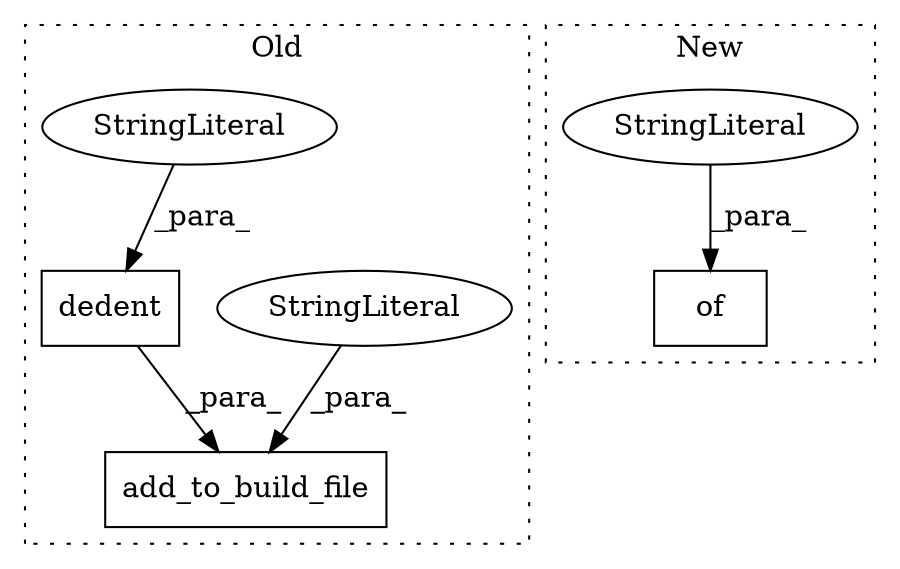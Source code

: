 digraph G {
subgraph cluster0 {
1 [label="add_to_build_file" a="32" s="9902,10130" l="18,1" shape="box"];
4 [label="StringLiteral" a="45" s="9920" l="7" shape="ellipse"];
5 [label="dedent" a="32" s="9928,10129" l="7,1" shape="box"];
6 [label="StringLiteral" a="45" s="9935" l="194" shape="ellipse"];
label = "Old";
style="dotted";
}
subgraph cluster1 {
2 [label="of" a="32" s="8577,8618" l="3,1" shape="box"];
3 [label="StringLiteral" a="45" s="8613" l="5" shape="ellipse"];
label = "New";
style="dotted";
}
3 -> 2 [label="_para_"];
4 -> 1 [label="_para_"];
5 -> 1 [label="_para_"];
6 -> 5 [label="_para_"];
}
